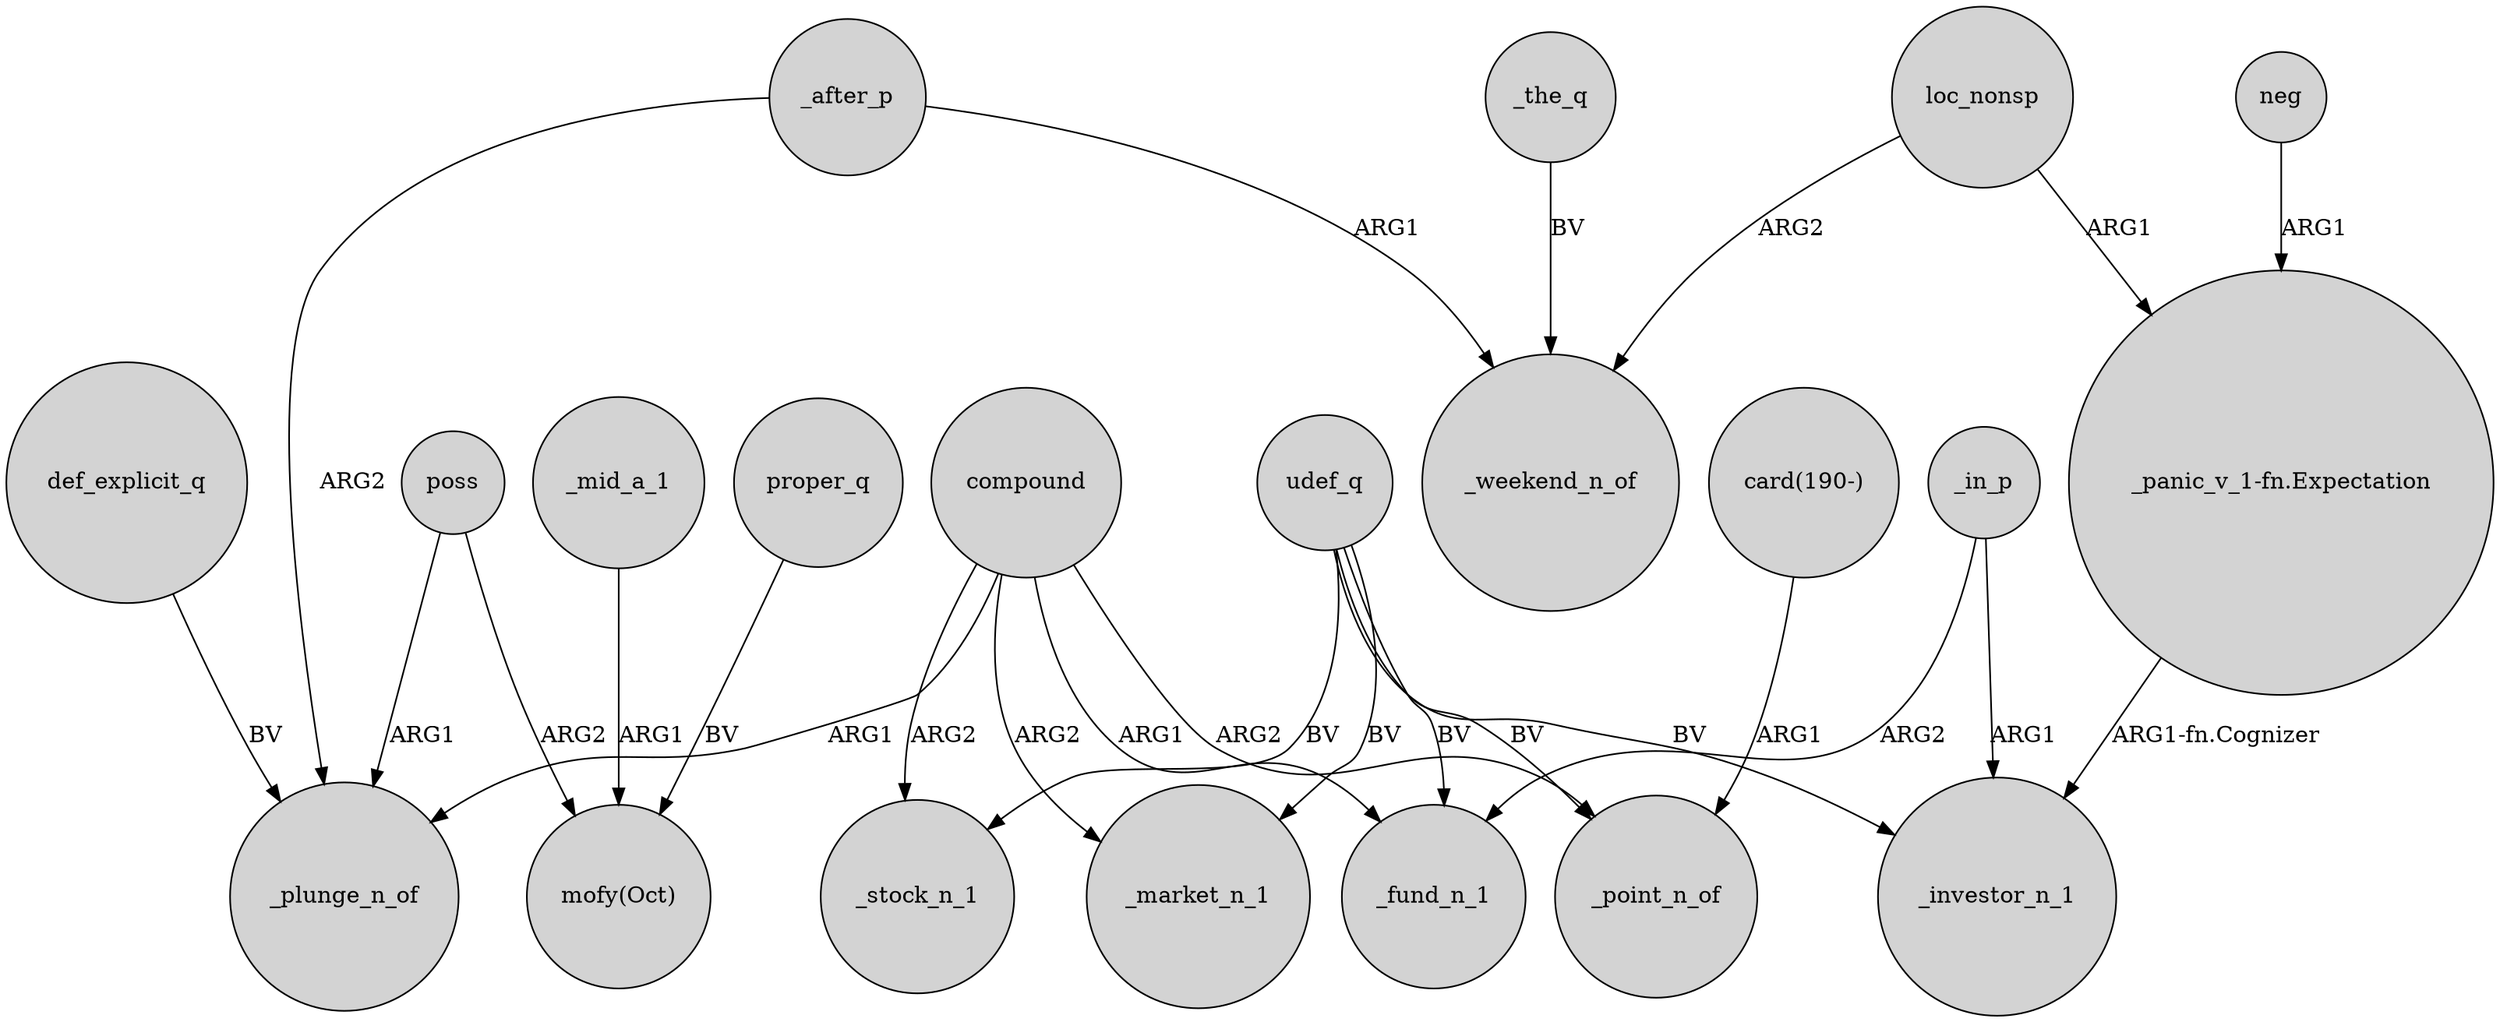 digraph {
	node [shape=circle style=filled]
	udef_q -> _market_n_1 [label=BV]
	compound -> _plunge_n_of [label=ARG1]
	def_explicit_q -> _plunge_n_of [label=BV]
	loc_nonsp -> "_panic_v_1-fn.Expectation" [label=ARG1]
	compound -> _market_n_1 [label=ARG2]
	compound -> _point_n_of [label=ARG2]
	udef_q -> _fund_n_1 [label=BV]
	_in_p -> _fund_n_1 [label=ARG2]
	"card(190-)" -> _point_n_of [label=ARG1]
	neg -> "_panic_v_1-fn.Expectation" [label=ARG1]
	poss -> "mofy(Oct)" [label=ARG2]
	udef_q -> _stock_n_1 [label=BV]
	"_panic_v_1-fn.Expectation" -> _investor_n_1 [label="ARG1-fn.Cognizer"]
	_in_p -> _investor_n_1 [label=ARG1]
	compound -> _stock_n_1 [label=ARG2]
	loc_nonsp -> _weekend_n_of [label=ARG2]
	_after_p -> _weekend_n_of [label=ARG1]
	_after_p -> _plunge_n_of [label=ARG2]
	proper_q -> "mofy(Oct)" [label=BV]
	_mid_a_1 -> "mofy(Oct)" [label=ARG1]
	udef_q -> _point_n_of [label=BV]
	udef_q -> _investor_n_1 [label=BV]
	_the_q -> _weekend_n_of [label=BV]
	compound -> _fund_n_1 [label=ARG1]
	poss -> _plunge_n_of [label=ARG1]
}
